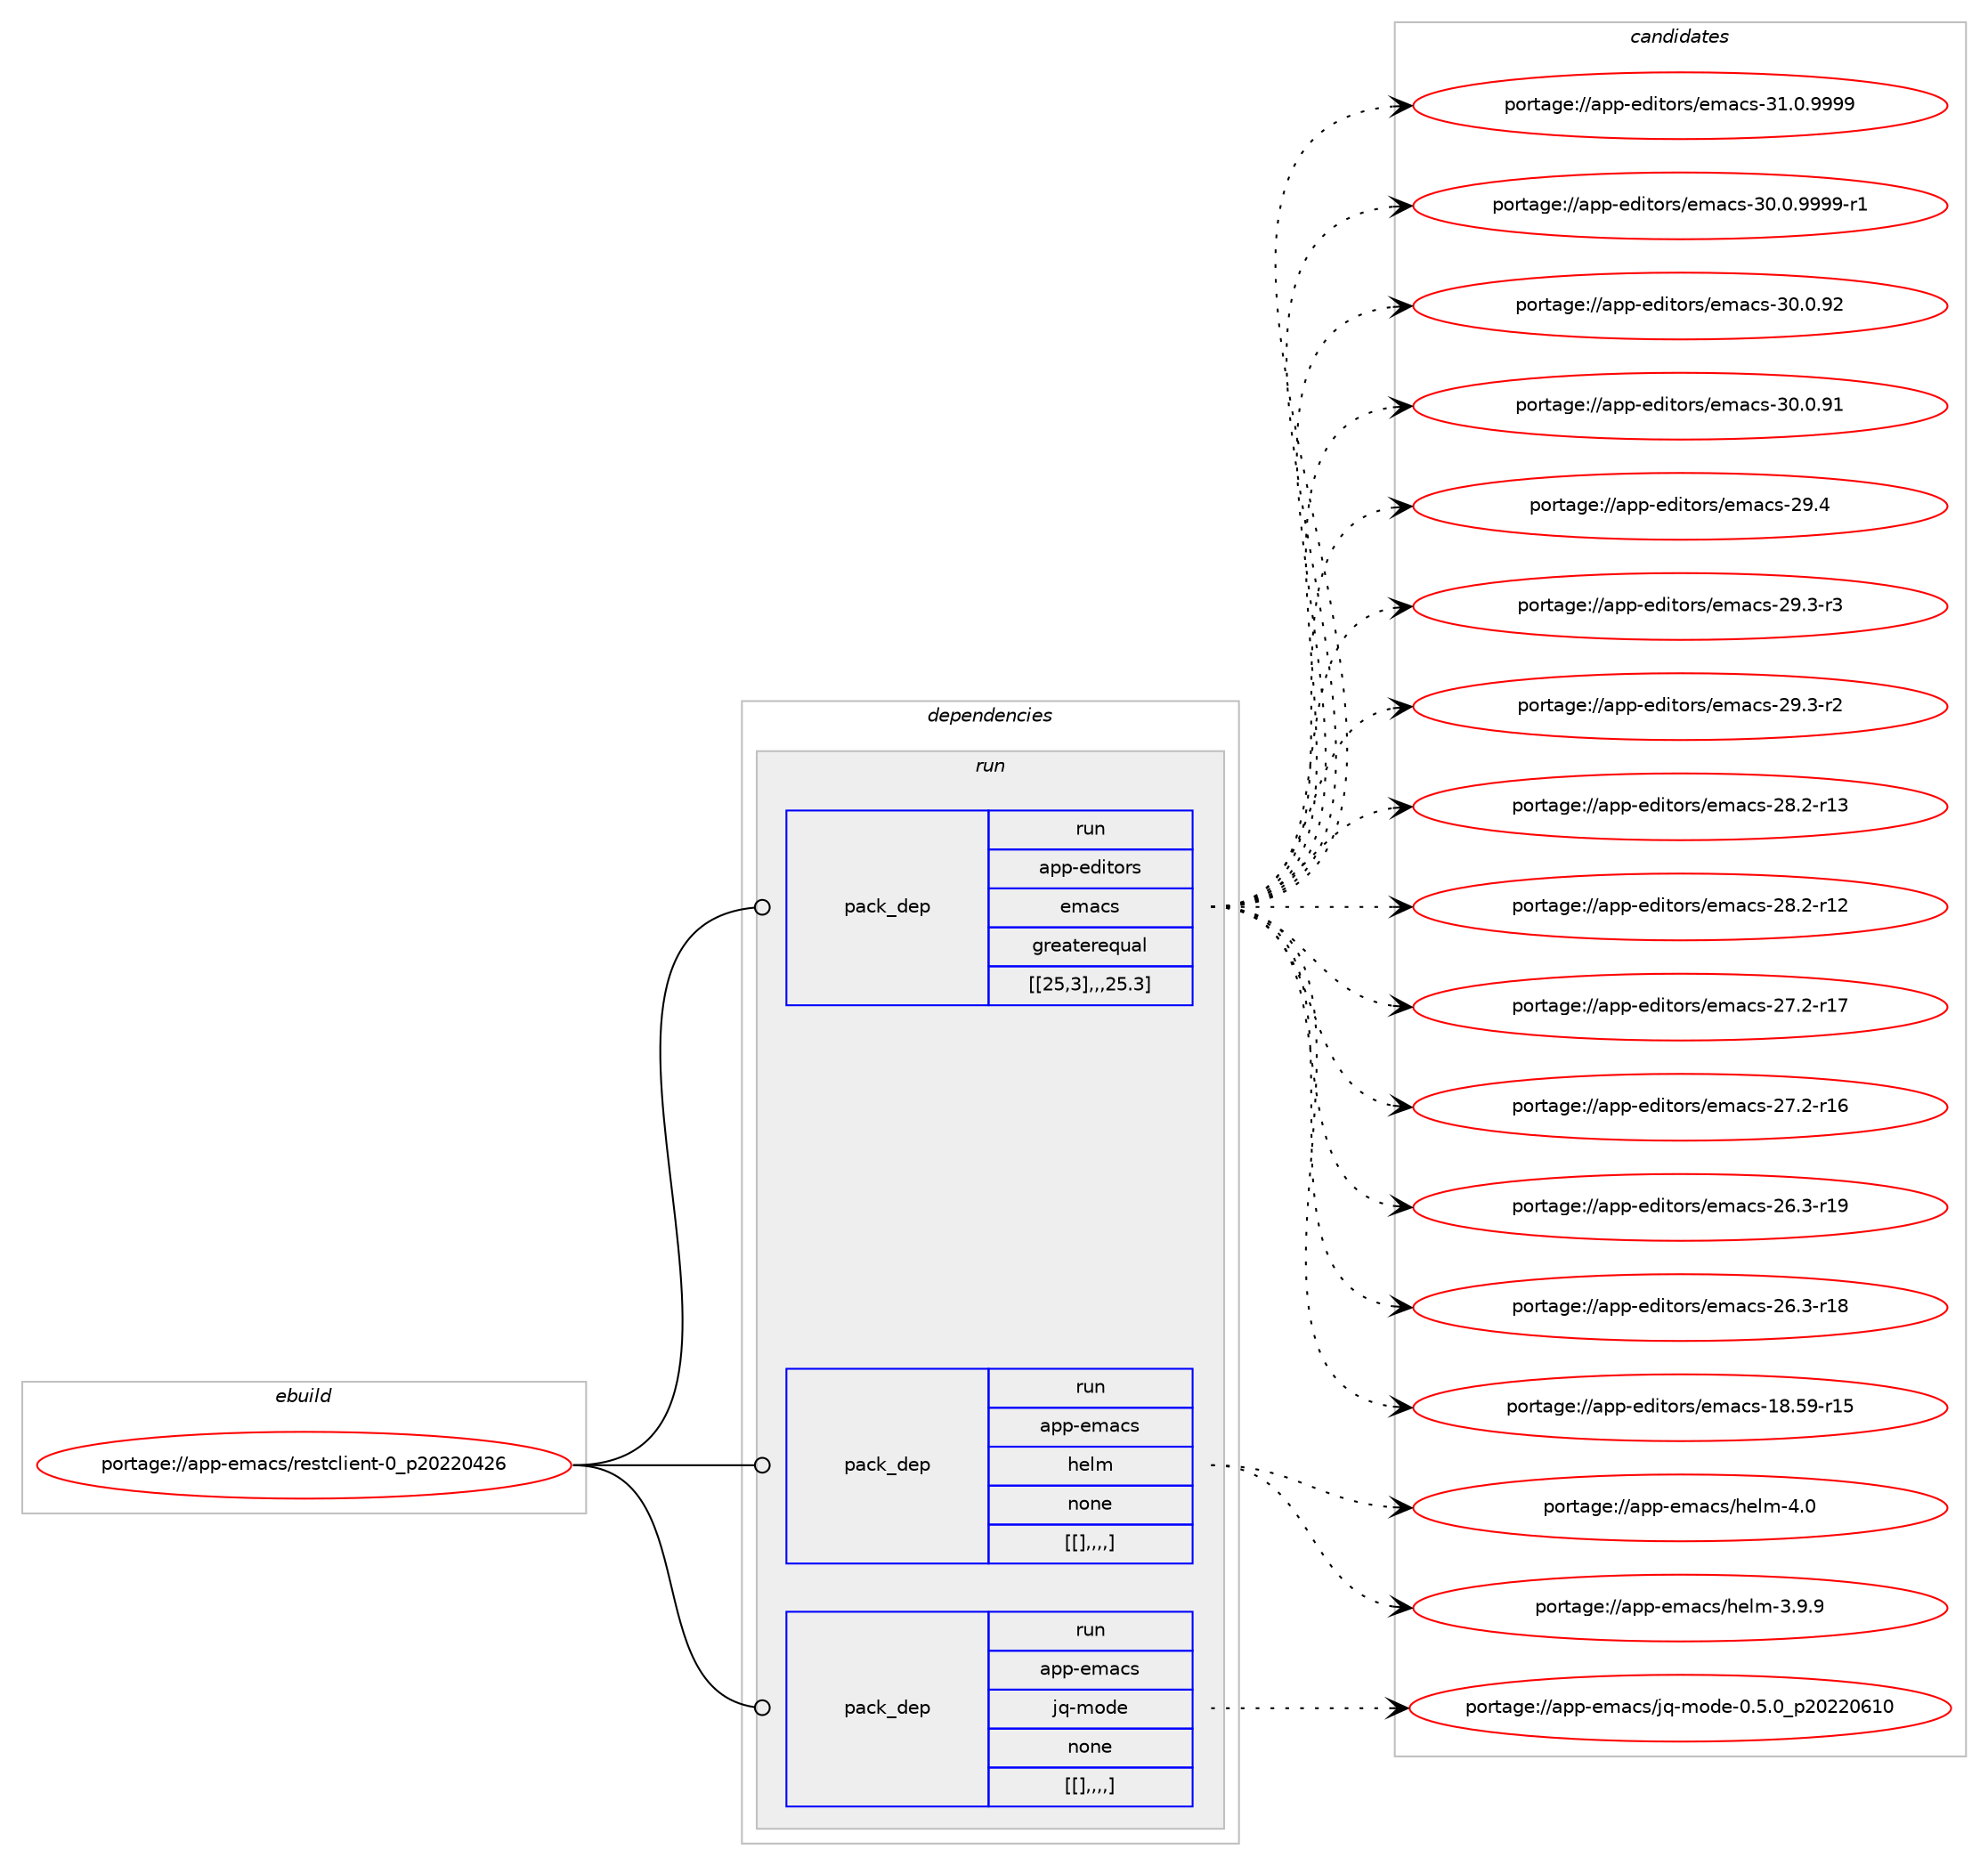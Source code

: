digraph prolog {

# *************
# Graph options
# *************

newrank=true;
concentrate=true;
compound=true;
graph [rankdir=LR,fontname=Helvetica,fontsize=10,ranksep=1.5];#, ranksep=2.5, nodesep=0.2];
edge  [arrowhead=vee];
node  [fontname=Helvetica,fontsize=10];

# **********
# The ebuild
# **********

subgraph cluster_leftcol {
color=gray;
label=<<i>ebuild</i>>;
id [label="portage://app-emacs/restclient-0_p20220426", color=red, width=4, href="../app-emacs/restclient-0_p20220426.svg"];
}

# ****************
# The dependencies
# ****************

subgraph cluster_midcol {
color=gray;
label=<<i>dependencies</i>>;
subgraph cluster_compile {
fillcolor="#eeeeee";
style=filled;
label=<<i>compile</i>>;
}
subgraph cluster_compileandrun {
fillcolor="#eeeeee";
style=filled;
label=<<i>compile and run</i>>;
}
subgraph cluster_run {
fillcolor="#eeeeee";
style=filled;
label=<<i>run</i>>;
subgraph pack17307 {
dependency24045 [label=<<TABLE BORDER="0" CELLBORDER="1" CELLSPACING="0" CELLPADDING="4" WIDTH="220"><TR><TD ROWSPAN="6" CELLPADDING="30">pack_dep</TD></TR><TR><TD WIDTH="110">run</TD></TR><TR><TD>app-editors</TD></TR><TR><TD>emacs</TD></TR><TR><TD>greaterequal</TD></TR><TR><TD>[[25,3],,,25.3]</TD></TR></TABLE>>, shape=none, color=blue];
}
id:e -> dependency24045:w [weight=20,style="solid",arrowhead="odot"];
subgraph pack17310 {
dependency24047 [label=<<TABLE BORDER="0" CELLBORDER="1" CELLSPACING="0" CELLPADDING="4" WIDTH="220"><TR><TD ROWSPAN="6" CELLPADDING="30">pack_dep</TD></TR><TR><TD WIDTH="110">run</TD></TR><TR><TD>app-emacs</TD></TR><TR><TD>helm</TD></TR><TR><TD>none</TD></TR><TR><TD>[[],,,,]</TD></TR></TABLE>>, shape=none, color=blue];
}
id:e -> dependency24047:w [weight=20,style="solid",arrowhead="odot"];
subgraph pack17313 {
dependency24051 [label=<<TABLE BORDER="0" CELLBORDER="1" CELLSPACING="0" CELLPADDING="4" WIDTH="220"><TR><TD ROWSPAN="6" CELLPADDING="30">pack_dep</TD></TR><TR><TD WIDTH="110">run</TD></TR><TR><TD>app-emacs</TD></TR><TR><TD>jq-mode</TD></TR><TR><TD>none</TD></TR><TR><TD>[[],,,,]</TD></TR></TABLE>>, shape=none, color=blue];
}
id:e -> dependency24051:w [weight=20,style="solid",arrowhead="odot"];
}
}

# **************
# The candidates
# **************

subgraph cluster_choices {
rank=same;
color=gray;
label=<<i>candidates</i>>;

subgraph choice16172 {
color=black;
nodesep=1;
choice971121124510110010511611111411547101109979911545514946484657575757 [label="portage://app-editors/emacs-31.0.9999", color=red, width=4,href="../app-editors/emacs-31.0.9999.svg"];
choice9711211245101100105116111114115471011099799115455148464846575757574511449 [label="portage://app-editors/emacs-30.0.9999-r1", color=red, width=4,href="../app-editors/emacs-30.0.9999-r1.svg"];
choice97112112451011001051161111141154710110997991154551484648465750 [label="portage://app-editors/emacs-30.0.92", color=red, width=4,href="../app-editors/emacs-30.0.92.svg"];
choice97112112451011001051161111141154710110997991154551484648465749 [label="portage://app-editors/emacs-30.0.91", color=red, width=4,href="../app-editors/emacs-30.0.91.svg"];
choice97112112451011001051161111141154710110997991154550574652 [label="portage://app-editors/emacs-29.4", color=red, width=4,href="../app-editors/emacs-29.4.svg"];
choice971121124510110010511611111411547101109979911545505746514511451 [label="portage://app-editors/emacs-29.3-r3", color=red, width=4,href="../app-editors/emacs-29.3-r3.svg"];
choice971121124510110010511611111411547101109979911545505746514511450 [label="portage://app-editors/emacs-29.3-r2", color=red, width=4,href="../app-editors/emacs-29.3-r2.svg"];
choice97112112451011001051161111141154710110997991154550564650451144951 [label="portage://app-editors/emacs-28.2-r13", color=red, width=4,href="../app-editors/emacs-28.2-r13.svg"];
choice97112112451011001051161111141154710110997991154550564650451144950 [label="portage://app-editors/emacs-28.2-r12", color=red, width=4,href="../app-editors/emacs-28.2-r12.svg"];
choice97112112451011001051161111141154710110997991154550554650451144955 [label="portage://app-editors/emacs-27.2-r17", color=red, width=4,href="../app-editors/emacs-27.2-r17.svg"];
choice97112112451011001051161111141154710110997991154550554650451144954 [label="portage://app-editors/emacs-27.2-r16", color=red, width=4,href="../app-editors/emacs-27.2-r16.svg"];
choice97112112451011001051161111141154710110997991154550544651451144957 [label="portage://app-editors/emacs-26.3-r19", color=red, width=4,href="../app-editors/emacs-26.3-r19.svg"];
choice97112112451011001051161111141154710110997991154550544651451144956 [label="portage://app-editors/emacs-26.3-r18", color=red, width=4,href="../app-editors/emacs-26.3-r18.svg"];
choice9711211245101100105116111114115471011099799115454956465357451144953 [label="portage://app-editors/emacs-18.59-r15", color=red, width=4,href="../app-editors/emacs-18.59-r15.svg"];
dependency24045:e -> choice971121124510110010511611111411547101109979911545514946484657575757:w [style=dotted,weight="100"];
dependency24045:e -> choice9711211245101100105116111114115471011099799115455148464846575757574511449:w [style=dotted,weight="100"];
dependency24045:e -> choice97112112451011001051161111141154710110997991154551484648465750:w [style=dotted,weight="100"];
dependency24045:e -> choice97112112451011001051161111141154710110997991154551484648465749:w [style=dotted,weight="100"];
dependency24045:e -> choice97112112451011001051161111141154710110997991154550574652:w [style=dotted,weight="100"];
dependency24045:e -> choice971121124510110010511611111411547101109979911545505746514511451:w [style=dotted,weight="100"];
dependency24045:e -> choice971121124510110010511611111411547101109979911545505746514511450:w [style=dotted,weight="100"];
dependency24045:e -> choice97112112451011001051161111141154710110997991154550564650451144951:w [style=dotted,weight="100"];
dependency24045:e -> choice97112112451011001051161111141154710110997991154550564650451144950:w [style=dotted,weight="100"];
dependency24045:e -> choice97112112451011001051161111141154710110997991154550554650451144955:w [style=dotted,weight="100"];
dependency24045:e -> choice97112112451011001051161111141154710110997991154550554650451144954:w [style=dotted,weight="100"];
dependency24045:e -> choice97112112451011001051161111141154710110997991154550544651451144957:w [style=dotted,weight="100"];
dependency24045:e -> choice97112112451011001051161111141154710110997991154550544651451144956:w [style=dotted,weight="100"];
dependency24045:e -> choice9711211245101100105116111114115471011099799115454956465357451144953:w [style=dotted,weight="100"];
}
subgraph choice16192 {
color=black;
nodesep=1;
choice971121124510110997991154710410110810945524648 [label="portage://app-emacs/helm-4.0", color=red, width=4,href="../app-emacs/helm-4.0.svg"];
choice9711211245101109979911547104101108109455146574657 [label="portage://app-emacs/helm-3.9.9", color=red, width=4,href="../app-emacs/helm-3.9.9.svg"];
dependency24047:e -> choice971121124510110997991154710410110810945524648:w [style=dotted,weight="100"];
dependency24047:e -> choice9711211245101109979911547104101108109455146574657:w [style=dotted,weight="100"];
}
subgraph choice16196 {
color=black;
nodesep=1;
choice971121124510110997991154710611345109111100101454846534648951125048505048544948 [label="portage://app-emacs/jq-mode-0.5.0_p20220610", color=red, width=4,href="../app-emacs/jq-mode-0.5.0_p20220610.svg"];
dependency24051:e -> choice971121124510110997991154710611345109111100101454846534648951125048505048544948:w [style=dotted,weight="100"];
}
}

}
